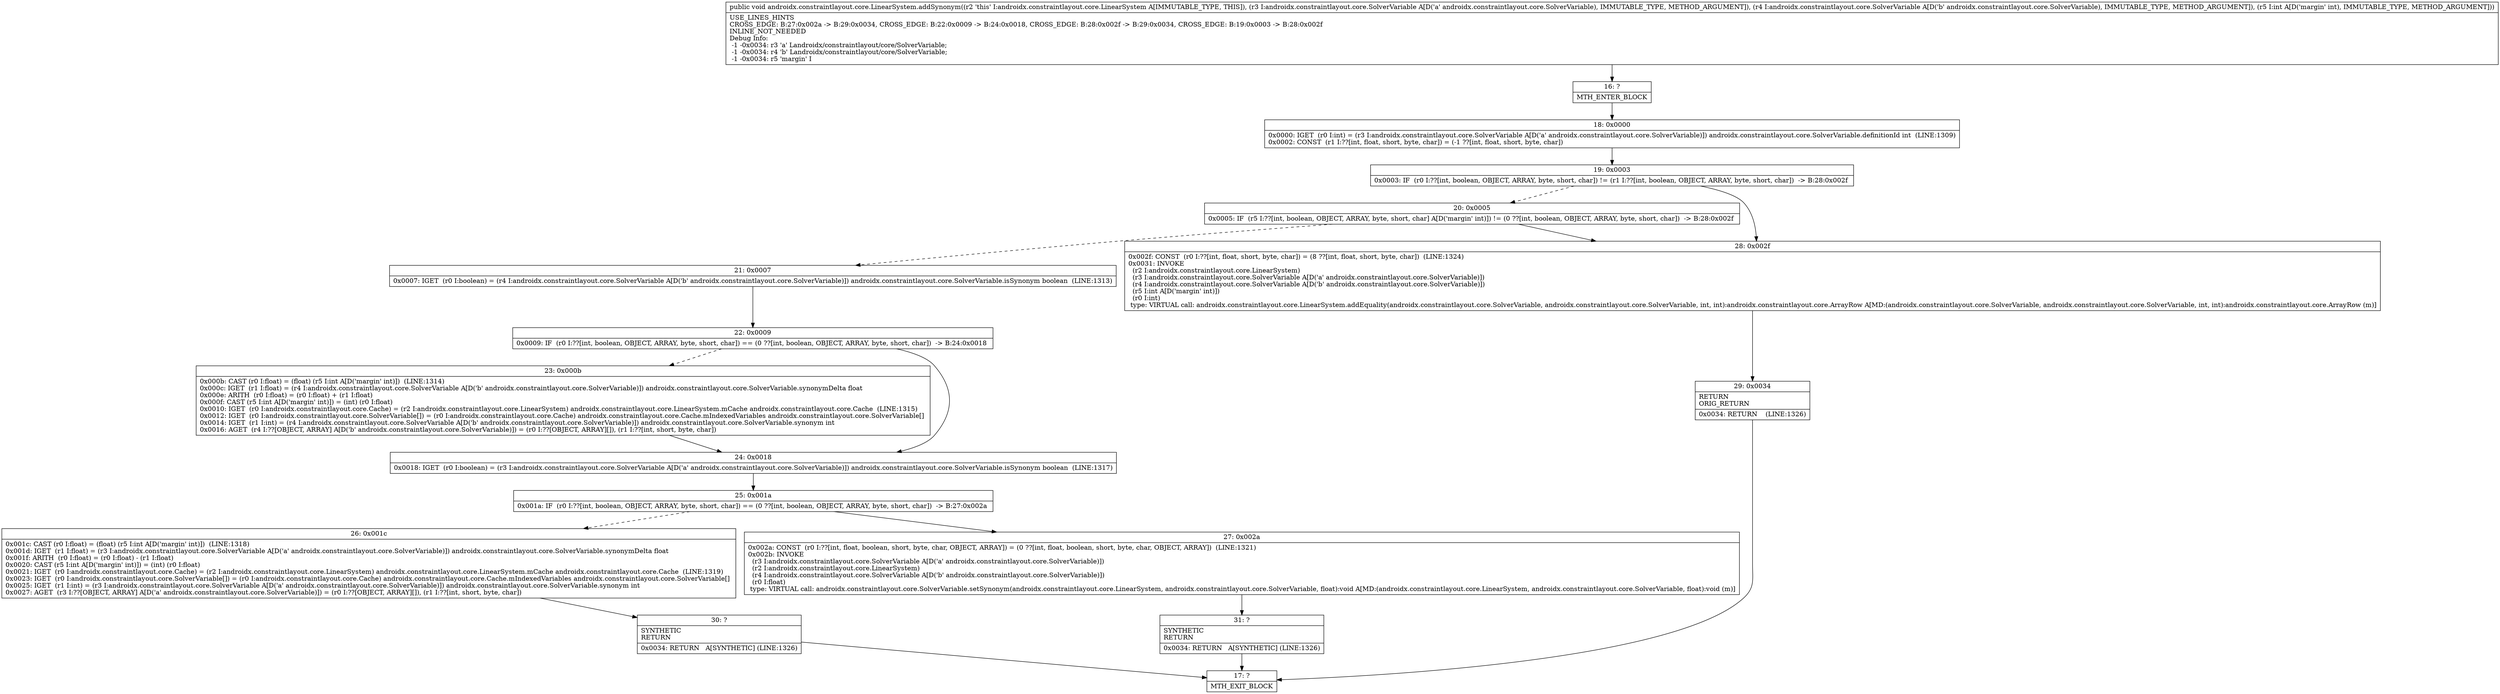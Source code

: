 digraph "CFG forandroidx.constraintlayout.core.LinearSystem.addSynonym(Landroidx\/constraintlayout\/core\/SolverVariable;Landroidx\/constraintlayout\/core\/SolverVariable;I)V" {
Node_16 [shape=record,label="{16\:\ ?|MTH_ENTER_BLOCK\l}"];
Node_18 [shape=record,label="{18\:\ 0x0000|0x0000: IGET  (r0 I:int) = (r3 I:androidx.constraintlayout.core.SolverVariable A[D('a' androidx.constraintlayout.core.SolverVariable)]) androidx.constraintlayout.core.SolverVariable.definitionId int  (LINE:1309)\l0x0002: CONST  (r1 I:??[int, float, short, byte, char]) = (\-1 ??[int, float, short, byte, char]) \l}"];
Node_19 [shape=record,label="{19\:\ 0x0003|0x0003: IF  (r0 I:??[int, boolean, OBJECT, ARRAY, byte, short, char]) != (r1 I:??[int, boolean, OBJECT, ARRAY, byte, short, char])  \-\> B:28:0x002f \l}"];
Node_20 [shape=record,label="{20\:\ 0x0005|0x0005: IF  (r5 I:??[int, boolean, OBJECT, ARRAY, byte, short, char] A[D('margin' int)]) != (0 ??[int, boolean, OBJECT, ARRAY, byte, short, char])  \-\> B:28:0x002f \l}"];
Node_21 [shape=record,label="{21\:\ 0x0007|0x0007: IGET  (r0 I:boolean) = (r4 I:androidx.constraintlayout.core.SolverVariable A[D('b' androidx.constraintlayout.core.SolverVariable)]) androidx.constraintlayout.core.SolverVariable.isSynonym boolean  (LINE:1313)\l}"];
Node_22 [shape=record,label="{22\:\ 0x0009|0x0009: IF  (r0 I:??[int, boolean, OBJECT, ARRAY, byte, short, char]) == (0 ??[int, boolean, OBJECT, ARRAY, byte, short, char])  \-\> B:24:0x0018 \l}"];
Node_23 [shape=record,label="{23\:\ 0x000b|0x000b: CAST (r0 I:float) = (float) (r5 I:int A[D('margin' int)])  (LINE:1314)\l0x000c: IGET  (r1 I:float) = (r4 I:androidx.constraintlayout.core.SolverVariable A[D('b' androidx.constraintlayout.core.SolverVariable)]) androidx.constraintlayout.core.SolverVariable.synonymDelta float \l0x000e: ARITH  (r0 I:float) = (r0 I:float) + (r1 I:float) \l0x000f: CAST (r5 I:int A[D('margin' int)]) = (int) (r0 I:float) \l0x0010: IGET  (r0 I:androidx.constraintlayout.core.Cache) = (r2 I:androidx.constraintlayout.core.LinearSystem) androidx.constraintlayout.core.LinearSystem.mCache androidx.constraintlayout.core.Cache  (LINE:1315)\l0x0012: IGET  (r0 I:androidx.constraintlayout.core.SolverVariable[]) = (r0 I:androidx.constraintlayout.core.Cache) androidx.constraintlayout.core.Cache.mIndexedVariables androidx.constraintlayout.core.SolverVariable[] \l0x0014: IGET  (r1 I:int) = (r4 I:androidx.constraintlayout.core.SolverVariable A[D('b' androidx.constraintlayout.core.SolverVariable)]) androidx.constraintlayout.core.SolverVariable.synonym int \l0x0016: AGET  (r4 I:??[OBJECT, ARRAY] A[D('b' androidx.constraintlayout.core.SolverVariable)]) = (r0 I:??[OBJECT, ARRAY][]), (r1 I:??[int, short, byte, char]) \l}"];
Node_24 [shape=record,label="{24\:\ 0x0018|0x0018: IGET  (r0 I:boolean) = (r3 I:androidx.constraintlayout.core.SolverVariable A[D('a' androidx.constraintlayout.core.SolverVariable)]) androidx.constraintlayout.core.SolverVariable.isSynonym boolean  (LINE:1317)\l}"];
Node_25 [shape=record,label="{25\:\ 0x001a|0x001a: IF  (r0 I:??[int, boolean, OBJECT, ARRAY, byte, short, char]) == (0 ??[int, boolean, OBJECT, ARRAY, byte, short, char])  \-\> B:27:0x002a \l}"];
Node_26 [shape=record,label="{26\:\ 0x001c|0x001c: CAST (r0 I:float) = (float) (r5 I:int A[D('margin' int)])  (LINE:1318)\l0x001d: IGET  (r1 I:float) = (r3 I:androidx.constraintlayout.core.SolverVariable A[D('a' androidx.constraintlayout.core.SolverVariable)]) androidx.constraintlayout.core.SolverVariable.synonymDelta float \l0x001f: ARITH  (r0 I:float) = (r0 I:float) \- (r1 I:float) \l0x0020: CAST (r5 I:int A[D('margin' int)]) = (int) (r0 I:float) \l0x0021: IGET  (r0 I:androidx.constraintlayout.core.Cache) = (r2 I:androidx.constraintlayout.core.LinearSystem) androidx.constraintlayout.core.LinearSystem.mCache androidx.constraintlayout.core.Cache  (LINE:1319)\l0x0023: IGET  (r0 I:androidx.constraintlayout.core.SolverVariable[]) = (r0 I:androidx.constraintlayout.core.Cache) androidx.constraintlayout.core.Cache.mIndexedVariables androidx.constraintlayout.core.SolverVariable[] \l0x0025: IGET  (r1 I:int) = (r3 I:androidx.constraintlayout.core.SolverVariable A[D('a' androidx.constraintlayout.core.SolverVariable)]) androidx.constraintlayout.core.SolverVariable.synonym int \l0x0027: AGET  (r3 I:??[OBJECT, ARRAY] A[D('a' androidx.constraintlayout.core.SolverVariable)]) = (r0 I:??[OBJECT, ARRAY][]), (r1 I:??[int, short, byte, char]) \l}"];
Node_30 [shape=record,label="{30\:\ ?|SYNTHETIC\lRETURN\l|0x0034: RETURN   A[SYNTHETIC] (LINE:1326)\l}"];
Node_17 [shape=record,label="{17\:\ ?|MTH_EXIT_BLOCK\l}"];
Node_27 [shape=record,label="{27\:\ 0x002a|0x002a: CONST  (r0 I:??[int, float, boolean, short, byte, char, OBJECT, ARRAY]) = (0 ??[int, float, boolean, short, byte, char, OBJECT, ARRAY])  (LINE:1321)\l0x002b: INVOKE  \l  (r3 I:androidx.constraintlayout.core.SolverVariable A[D('a' androidx.constraintlayout.core.SolverVariable)])\l  (r2 I:androidx.constraintlayout.core.LinearSystem)\l  (r4 I:androidx.constraintlayout.core.SolverVariable A[D('b' androidx.constraintlayout.core.SolverVariable)])\l  (r0 I:float)\l type: VIRTUAL call: androidx.constraintlayout.core.SolverVariable.setSynonym(androidx.constraintlayout.core.LinearSystem, androidx.constraintlayout.core.SolverVariable, float):void A[MD:(androidx.constraintlayout.core.LinearSystem, androidx.constraintlayout.core.SolverVariable, float):void (m)]\l}"];
Node_31 [shape=record,label="{31\:\ ?|SYNTHETIC\lRETURN\l|0x0034: RETURN   A[SYNTHETIC] (LINE:1326)\l}"];
Node_28 [shape=record,label="{28\:\ 0x002f|0x002f: CONST  (r0 I:??[int, float, short, byte, char]) = (8 ??[int, float, short, byte, char])  (LINE:1324)\l0x0031: INVOKE  \l  (r2 I:androidx.constraintlayout.core.LinearSystem)\l  (r3 I:androidx.constraintlayout.core.SolverVariable A[D('a' androidx.constraintlayout.core.SolverVariable)])\l  (r4 I:androidx.constraintlayout.core.SolverVariable A[D('b' androidx.constraintlayout.core.SolverVariable)])\l  (r5 I:int A[D('margin' int)])\l  (r0 I:int)\l type: VIRTUAL call: androidx.constraintlayout.core.LinearSystem.addEquality(androidx.constraintlayout.core.SolverVariable, androidx.constraintlayout.core.SolverVariable, int, int):androidx.constraintlayout.core.ArrayRow A[MD:(androidx.constraintlayout.core.SolverVariable, androidx.constraintlayout.core.SolverVariable, int, int):androidx.constraintlayout.core.ArrayRow (m)]\l}"];
Node_29 [shape=record,label="{29\:\ 0x0034|RETURN\lORIG_RETURN\l|0x0034: RETURN    (LINE:1326)\l}"];
MethodNode[shape=record,label="{public void androidx.constraintlayout.core.LinearSystem.addSynonym((r2 'this' I:androidx.constraintlayout.core.LinearSystem A[IMMUTABLE_TYPE, THIS]), (r3 I:androidx.constraintlayout.core.SolverVariable A[D('a' androidx.constraintlayout.core.SolverVariable), IMMUTABLE_TYPE, METHOD_ARGUMENT]), (r4 I:androidx.constraintlayout.core.SolverVariable A[D('b' androidx.constraintlayout.core.SolverVariable), IMMUTABLE_TYPE, METHOD_ARGUMENT]), (r5 I:int A[D('margin' int), IMMUTABLE_TYPE, METHOD_ARGUMENT]))  | USE_LINES_HINTS\lCROSS_EDGE: B:27:0x002a \-\> B:29:0x0034, CROSS_EDGE: B:22:0x0009 \-\> B:24:0x0018, CROSS_EDGE: B:28:0x002f \-\> B:29:0x0034, CROSS_EDGE: B:19:0x0003 \-\> B:28:0x002f\lINLINE_NOT_NEEDED\lDebug Info:\l  \-1 \-0x0034: r3 'a' Landroidx\/constraintlayout\/core\/SolverVariable;\l  \-1 \-0x0034: r4 'b' Landroidx\/constraintlayout\/core\/SolverVariable;\l  \-1 \-0x0034: r5 'margin' I\l}"];
MethodNode -> Node_16;Node_16 -> Node_18;
Node_18 -> Node_19;
Node_19 -> Node_20[style=dashed];
Node_19 -> Node_28;
Node_20 -> Node_21[style=dashed];
Node_20 -> Node_28;
Node_21 -> Node_22;
Node_22 -> Node_23[style=dashed];
Node_22 -> Node_24;
Node_23 -> Node_24;
Node_24 -> Node_25;
Node_25 -> Node_26[style=dashed];
Node_25 -> Node_27;
Node_26 -> Node_30;
Node_30 -> Node_17;
Node_27 -> Node_31;
Node_31 -> Node_17;
Node_28 -> Node_29;
Node_29 -> Node_17;
}

